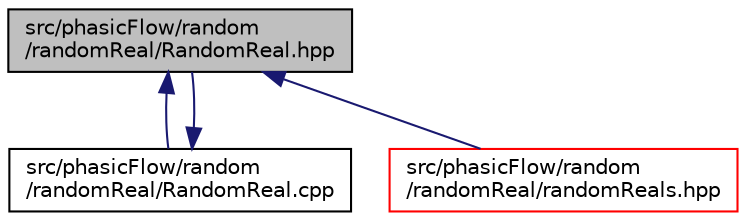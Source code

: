 digraph "src/phasicFlow/random/randomReal/RandomReal.hpp"
{
 // LATEX_PDF_SIZE
  edge [fontname="Helvetica",fontsize="10",labelfontname="Helvetica",labelfontsize="10"];
  node [fontname="Helvetica",fontsize="10",shape=record];
  Node1 [label="src/phasicFlow/random\l/randomReal/RandomReal.hpp",height=0.2,width=0.4,color="black", fillcolor="grey75", style="filled", fontcolor="black",tooltip=" "];
  Node1 -> Node2 [dir="back",color="midnightblue",fontsize="10",style="solid",fontname="Helvetica"];
  Node2 [label="src/phasicFlow/random\l/randomReal/RandomReal.cpp",height=0.2,width=0.4,color="black", fillcolor="white", style="filled",URL="$RandomReal_8cpp.html",tooltip=" "];
  Node2 -> Node1 [dir="back",color="midnightblue",fontsize="10",style="solid",fontname="Helvetica"];
  Node1 -> Node3 [dir="back",color="midnightblue",fontsize="10",style="solid",fontname="Helvetica"];
  Node3 [label="src/phasicFlow/random\l/randomReal/randomReals.hpp",height=0.2,width=0.4,color="red", fillcolor="white", style="filled",URL="$randomReals_8hpp.html",tooltip=" "];
}
